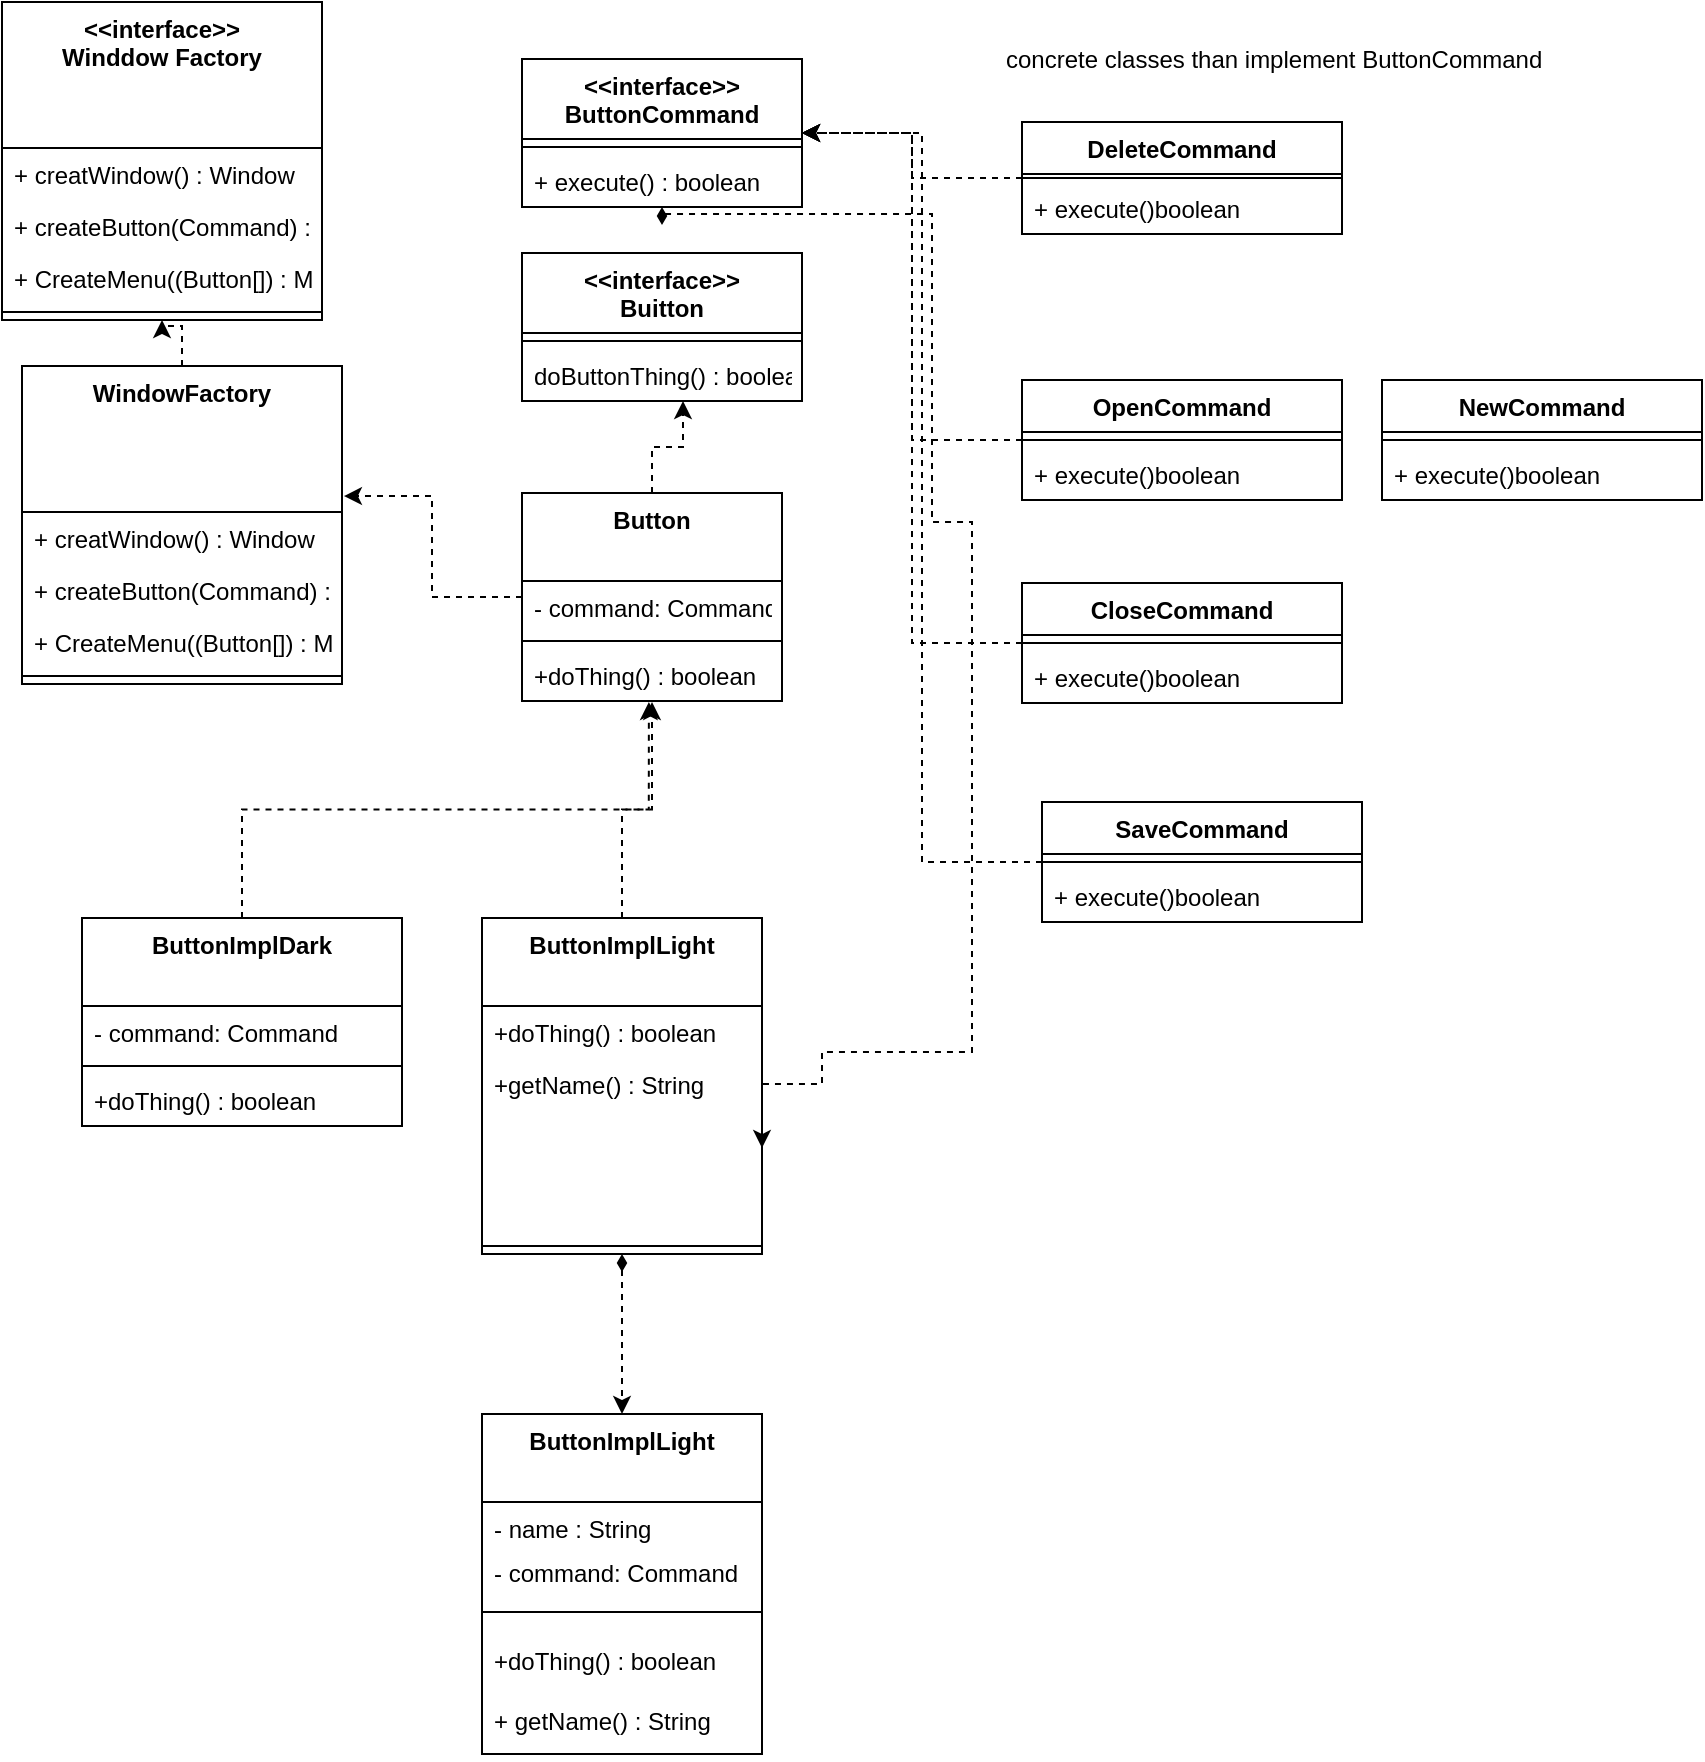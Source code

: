 <mxfile version="12.1.8" type="github" pages="1">
  <diagram id="RCSqsCl_UlnlOMIe7hOC" name="Page-1">
    <mxGraphModel dx="728" dy="740" grid="1" gridSize="10" guides="1" tooltips="1" connect="1" arrows="1" fold="1" page="1" pageScale="1" pageWidth="850" pageHeight="1100" math="0" shadow="0">
      <root>
        <mxCell id="0"/>
        <mxCell id="1" parent="0"/>
        <mxCell id="8Fv7Tn2c3ci1tTQjPgPF-1" value="&lt;&lt;interface&gt;&gt;&#xa;Buitton&#xa;" style="swimlane;fontStyle=1;align=center;verticalAlign=top;childLayout=stackLayout;horizontal=1;startSize=40;horizontalStack=0;resizeParent=1;resizeParentMax=0;resizeLast=0;collapsible=1;marginBottom=0;" vertex="1" parent="1">
          <mxGeometry x="260" y="165.5" width="140" height="74" as="geometry"/>
        </mxCell>
        <mxCell id="8Fv7Tn2c3ci1tTQjPgPF-3" value="" style="line;strokeWidth=1;fillColor=none;align=left;verticalAlign=middle;spacingTop=-1;spacingLeft=3;spacingRight=3;rotatable=0;labelPosition=right;points=[];portConstraint=eastwest;" vertex="1" parent="8Fv7Tn2c3ci1tTQjPgPF-1">
          <mxGeometry y="40" width="140" height="8" as="geometry"/>
        </mxCell>
        <mxCell id="8Fv7Tn2c3ci1tTQjPgPF-4" value="doButtonThing() : boolean" style="text;strokeColor=none;fillColor=none;align=left;verticalAlign=top;spacingLeft=4;spacingRight=4;overflow=hidden;rotatable=0;points=[[0,0.5],[1,0.5]];portConstraint=eastwest;" vertex="1" parent="8Fv7Tn2c3ci1tTQjPgPF-1">
          <mxGeometry y="48" width="140" height="26" as="geometry"/>
        </mxCell>
        <mxCell id="8Fv7Tn2c3ci1tTQjPgPF-24" style="edgeStyle=orthogonalEdgeStyle;rounded=0;orthogonalLoop=1;jettySize=auto;html=1;entryX=0.575;entryY=1;entryDx=0;entryDy=0;entryPerimeter=0;dashed=1;" edge="1" parent="1" source="8Fv7Tn2c3ci1tTQjPgPF-8" target="8Fv7Tn2c3ci1tTQjPgPF-4">
          <mxGeometry relative="1" as="geometry"/>
        </mxCell>
        <mxCell id="8Fv7Tn2c3ci1tTQjPgPF-75" style="edgeStyle=orthogonalEdgeStyle;rounded=0;orthogonalLoop=1;jettySize=auto;html=1;entryX=1.006;entryY=0.409;entryDx=0;entryDy=0;entryPerimeter=0;dashed=1;" edge="1" parent="1" source="8Fv7Tn2c3ci1tTQjPgPF-8" target="8Fv7Tn2c3ci1tTQjPgPF-44">
          <mxGeometry relative="1" as="geometry"/>
        </mxCell>
        <mxCell id="8Fv7Tn2c3ci1tTQjPgPF-8" value="Button" style="swimlane;fontStyle=1;align=center;verticalAlign=top;childLayout=stackLayout;horizontal=1;startSize=44;horizontalStack=0;resizeParent=1;resizeParentMax=0;resizeLast=0;collapsible=1;marginBottom=0;" vertex="1" parent="1">
          <mxGeometry x="260" y="285.5" width="130" height="104" as="geometry"/>
        </mxCell>
        <mxCell id="8Fv7Tn2c3ci1tTQjPgPF-9" value="- command: Command" style="text;strokeColor=none;fillColor=none;align=left;verticalAlign=top;spacingLeft=4;spacingRight=4;overflow=hidden;rotatable=0;points=[[0,0.5],[1,0.5]];portConstraint=eastwest;" vertex="1" parent="8Fv7Tn2c3ci1tTQjPgPF-8">
          <mxGeometry y="44" width="130" height="26" as="geometry"/>
        </mxCell>
        <mxCell id="8Fv7Tn2c3ci1tTQjPgPF-10" value="" style="line;strokeWidth=1;fillColor=none;align=left;verticalAlign=middle;spacingTop=-1;spacingLeft=3;spacingRight=3;rotatable=0;labelPosition=right;points=[];portConstraint=eastwest;" vertex="1" parent="8Fv7Tn2c3ci1tTQjPgPF-8">
          <mxGeometry y="70" width="130" height="8" as="geometry"/>
        </mxCell>
        <mxCell id="8Fv7Tn2c3ci1tTQjPgPF-11" value="+doThing() : boolean" style="text;strokeColor=none;fillColor=none;align=left;verticalAlign=top;spacingLeft=4;spacingRight=4;overflow=hidden;rotatable=0;points=[[0,0.5],[1,0.5]];portConstraint=eastwest;" vertex="1" parent="8Fv7Tn2c3ci1tTQjPgPF-8">
          <mxGeometry y="78" width="130" height="26" as="geometry"/>
        </mxCell>
        <mxCell id="8Fv7Tn2c3ci1tTQjPgPF-12" value="&lt;&lt;interface&gt;&gt;&#xa;Winddow Factory&#xa;" style="swimlane;fontStyle=1;align=center;verticalAlign=top;childLayout=stackLayout;horizontal=1;startSize=73;horizontalStack=0;resizeParent=1;resizeParentMax=0;resizeLast=0;collapsible=1;marginBottom=0;" vertex="1" parent="1">
          <mxGeometry y="40" width="160" height="159" as="geometry"/>
        </mxCell>
        <mxCell id="8Fv7Tn2c3ci1tTQjPgPF-13" value="+ creatWindow() : Window" style="text;strokeColor=none;fillColor=none;align=left;verticalAlign=top;spacingLeft=4;spacingRight=4;overflow=hidden;rotatable=0;points=[[0,0.5],[1,0.5]];portConstraint=eastwest;" vertex="1" parent="8Fv7Tn2c3ci1tTQjPgPF-12">
          <mxGeometry y="73" width="160" height="26" as="geometry"/>
        </mxCell>
        <mxCell id="8Fv7Tn2c3ci1tTQjPgPF-20" value="+ createButton(Command) : Button " style="text;strokeColor=none;fillColor=none;align=left;verticalAlign=top;spacingLeft=4;spacingRight=4;overflow=hidden;rotatable=0;points=[[0,0.5],[1,0.5]];portConstraint=eastwest;" vertex="1" parent="8Fv7Tn2c3ci1tTQjPgPF-12">
          <mxGeometry y="99" width="160" height="26" as="geometry"/>
        </mxCell>
        <mxCell id="8Fv7Tn2c3ci1tTQjPgPF-21" value="+ CreateMenu((Button[]) : Menu" style="text;strokeColor=none;fillColor=none;align=left;verticalAlign=top;spacingLeft=4;spacingRight=4;overflow=hidden;rotatable=0;points=[[0,0.5],[1,0.5]];portConstraint=eastwest;" vertex="1" parent="8Fv7Tn2c3ci1tTQjPgPF-12">
          <mxGeometry y="125" width="160" height="26" as="geometry"/>
        </mxCell>
        <mxCell id="8Fv7Tn2c3ci1tTQjPgPF-14" value="" style="line;strokeWidth=1;fillColor=none;align=left;verticalAlign=middle;spacingTop=-1;spacingLeft=3;spacingRight=3;rotatable=0;labelPosition=right;points=[];portConstraint=eastwest;" vertex="1" parent="8Fv7Tn2c3ci1tTQjPgPF-12">
          <mxGeometry y="151" width="160" height="8" as="geometry"/>
        </mxCell>
        <mxCell id="8Fv7Tn2c3ci1tTQjPgPF-67" style="edgeStyle=orthogonalEdgeStyle;rounded=0;orthogonalLoop=1;jettySize=auto;html=1;entryX=1;entryY=0.5;entryDx=0;entryDy=0;dashed=1;" edge="1" parent="1" source="8Fv7Tn2c3ci1tTQjPgPF-16" target="8Fv7Tn2c3ci1tTQjPgPF-54">
          <mxGeometry relative="1" as="geometry"/>
        </mxCell>
        <mxCell id="8Fv7Tn2c3ci1tTQjPgPF-16" value="DeleteCommand" style="swimlane;fontStyle=1;align=center;verticalAlign=top;childLayout=stackLayout;horizontal=1;startSize=26;horizontalStack=0;resizeParent=1;resizeParentMax=0;resizeLast=0;collapsible=1;marginBottom=0;" vertex="1" parent="1">
          <mxGeometry x="510" y="100" width="160" height="56" as="geometry"/>
        </mxCell>
        <mxCell id="8Fv7Tn2c3ci1tTQjPgPF-18" value="" style="line;strokeWidth=1;fillColor=none;align=left;verticalAlign=middle;spacingTop=-1;spacingLeft=3;spacingRight=3;rotatable=0;labelPosition=right;points=[];portConstraint=eastwest;" vertex="1" parent="8Fv7Tn2c3ci1tTQjPgPF-16">
          <mxGeometry y="26" width="160" height="4" as="geometry"/>
        </mxCell>
        <mxCell id="8Fv7Tn2c3ci1tTQjPgPF-19" value="+ execute()boolean" style="text;strokeColor=none;fillColor=none;align=left;verticalAlign=top;spacingLeft=4;spacingRight=4;overflow=hidden;rotatable=0;points=[[0,0.5],[1,0.5]];portConstraint=eastwest;" vertex="1" parent="8Fv7Tn2c3ci1tTQjPgPF-16">
          <mxGeometry y="30" width="160" height="26" as="geometry"/>
        </mxCell>
        <mxCell id="8Fv7Tn2c3ci1tTQjPgPF-66" style="edgeStyle=orthogonalEdgeStyle;rounded=0;orthogonalLoop=1;jettySize=auto;html=1;entryX=1;entryY=0.5;entryDx=0;entryDy=0;dashed=1;" edge="1" parent="1" source="8Fv7Tn2c3ci1tTQjPgPF-25" target="8Fv7Tn2c3ci1tTQjPgPF-54">
          <mxGeometry relative="1" as="geometry"/>
        </mxCell>
        <mxCell id="8Fv7Tn2c3ci1tTQjPgPF-25" value="OpenCommand" style="swimlane;fontStyle=1;align=center;verticalAlign=top;childLayout=stackLayout;horizontal=1;startSize=26;horizontalStack=0;resizeParent=1;resizeParentMax=0;resizeLast=0;collapsible=1;marginBottom=0;" vertex="1" parent="1">
          <mxGeometry x="510" y="229" width="160" height="60" as="geometry"/>
        </mxCell>
        <mxCell id="8Fv7Tn2c3ci1tTQjPgPF-26" value="" style="line;strokeWidth=1;fillColor=none;align=left;verticalAlign=middle;spacingTop=-1;spacingLeft=3;spacingRight=3;rotatable=0;labelPosition=right;points=[];portConstraint=eastwest;" vertex="1" parent="8Fv7Tn2c3ci1tTQjPgPF-25">
          <mxGeometry y="26" width="160" height="8" as="geometry"/>
        </mxCell>
        <mxCell id="8Fv7Tn2c3ci1tTQjPgPF-27" value="+ execute()boolean" style="text;strokeColor=none;fillColor=none;align=left;verticalAlign=top;spacingLeft=4;spacingRight=4;overflow=hidden;rotatable=0;points=[[0,0.5],[1,0.5]];portConstraint=eastwest;" vertex="1" parent="8Fv7Tn2c3ci1tTQjPgPF-25">
          <mxGeometry y="34" width="160" height="26" as="geometry"/>
        </mxCell>
        <mxCell id="8Fv7Tn2c3ci1tTQjPgPF-63" style="edgeStyle=orthogonalEdgeStyle;rounded=0;orthogonalLoop=1;jettySize=auto;html=1;entryX=1;entryY=0.5;entryDx=0;entryDy=0;dashed=1;" edge="1" parent="1" source="8Fv7Tn2c3ci1tTQjPgPF-28" target="8Fv7Tn2c3ci1tTQjPgPF-54">
          <mxGeometry relative="1" as="geometry"/>
        </mxCell>
        <mxCell id="8Fv7Tn2c3ci1tTQjPgPF-28" value="CloseCommand" style="swimlane;fontStyle=1;align=center;verticalAlign=top;childLayout=stackLayout;horizontal=1;startSize=26;horizontalStack=0;resizeParent=1;resizeParentMax=0;resizeLast=0;collapsible=1;marginBottom=0;" vertex="1" parent="1">
          <mxGeometry x="510" y="330.5" width="160" height="60" as="geometry"/>
        </mxCell>
        <mxCell id="8Fv7Tn2c3ci1tTQjPgPF-29" value="" style="line;strokeWidth=1;fillColor=none;align=left;verticalAlign=middle;spacingTop=-1;spacingLeft=3;spacingRight=3;rotatable=0;labelPosition=right;points=[];portConstraint=eastwest;" vertex="1" parent="8Fv7Tn2c3ci1tTQjPgPF-28">
          <mxGeometry y="26" width="160" height="8" as="geometry"/>
        </mxCell>
        <mxCell id="8Fv7Tn2c3ci1tTQjPgPF-30" value="+ execute()boolean" style="text;strokeColor=none;fillColor=none;align=left;verticalAlign=top;spacingLeft=4;spacingRight=4;overflow=hidden;rotatable=0;points=[[0,0.5],[1,0.5]];portConstraint=eastwest;" vertex="1" parent="8Fv7Tn2c3ci1tTQjPgPF-28">
          <mxGeometry y="34" width="160" height="26" as="geometry"/>
        </mxCell>
        <mxCell id="8Fv7Tn2c3ci1tTQjPgPF-64" style="edgeStyle=orthogonalEdgeStyle;rounded=0;orthogonalLoop=1;jettySize=auto;html=1;entryX=1;entryY=0.5;entryDx=0;entryDy=0;dashed=1;" edge="1" parent="1" source="8Fv7Tn2c3ci1tTQjPgPF-31" target="8Fv7Tn2c3ci1tTQjPgPF-54">
          <mxGeometry relative="1" as="geometry"/>
        </mxCell>
        <mxCell id="8Fv7Tn2c3ci1tTQjPgPF-31" value="SaveCommand" style="swimlane;fontStyle=1;align=center;verticalAlign=top;childLayout=stackLayout;horizontal=1;startSize=26;horizontalStack=0;resizeParent=1;resizeParentMax=0;resizeLast=0;collapsible=1;marginBottom=0;" vertex="1" parent="1">
          <mxGeometry x="520" y="440" width="160" height="60" as="geometry"/>
        </mxCell>
        <mxCell id="8Fv7Tn2c3ci1tTQjPgPF-32" value="" style="line;strokeWidth=1;fillColor=none;align=left;verticalAlign=middle;spacingTop=-1;spacingLeft=3;spacingRight=3;rotatable=0;labelPosition=right;points=[];portConstraint=eastwest;" vertex="1" parent="8Fv7Tn2c3ci1tTQjPgPF-31">
          <mxGeometry y="26" width="160" height="8" as="geometry"/>
        </mxCell>
        <mxCell id="8Fv7Tn2c3ci1tTQjPgPF-33" value="+ execute()boolean" style="text;strokeColor=none;fillColor=none;align=left;verticalAlign=top;spacingLeft=4;spacingRight=4;overflow=hidden;rotatable=0;points=[[0,0.5],[1,0.5]];portConstraint=eastwest;" vertex="1" parent="8Fv7Tn2c3ci1tTQjPgPF-31">
          <mxGeometry y="34" width="160" height="26" as="geometry"/>
        </mxCell>
        <mxCell id="8Fv7Tn2c3ci1tTQjPgPF-50" style="edgeStyle=orthogonalEdgeStyle;rounded=0;orthogonalLoop=1;jettySize=auto;html=1;entryX=0.5;entryY=1;entryDx=0;entryDy=0;dashed=1;" edge="1" parent="1" source="8Fv7Tn2c3ci1tTQjPgPF-44" target="8Fv7Tn2c3ci1tTQjPgPF-12">
          <mxGeometry relative="1" as="geometry"/>
        </mxCell>
        <mxCell id="8Fv7Tn2c3ci1tTQjPgPF-44" value="WindowFactory" style="swimlane;fontStyle=1;align=center;verticalAlign=top;childLayout=stackLayout;horizontal=1;startSize=73;horizontalStack=0;resizeParent=1;resizeParentMax=0;resizeLast=0;collapsible=1;marginBottom=0;" vertex="1" parent="1">
          <mxGeometry x="10" y="222" width="160" height="159" as="geometry"/>
        </mxCell>
        <mxCell id="8Fv7Tn2c3ci1tTQjPgPF-45" value="+ creatWindow() : Window" style="text;strokeColor=none;fillColor=none;align=left;verticalAlign=top;spacingLeft=4;spacingRight=4;overflow=hidden;rotatable=0;points=[[0,0.5],[1,0.5]];portConstraint=eastwest;" vertex="1" parent="8Fv7Tn2c3ci1tTQjPgPF-44">
          <mxGeometry y="73" width="160" height="26" as="geometry"/>
        </mxCell>
        <mxCell id="8Fv7Tn2c3ci1tTQjPgPF-46" value="+ createButton(Command) : Button " style="text;strokeColor=none;fillColor=none;align=left;verticalAlign=top;spacingLeft=4;spacingRight=4;overflow=hidden;rotatable=0;points=[[0,0.5],[1,0.5]];portConstraint=eastwest;" vertex="1" parent="8Fv7Tn2c3ci1tTQjPgPF-44">
          <mxGeometry y="99" width="160" height="26" as="geometry"/>
        </mxCell>
        <mxCell id="8Fv7Tn2c3ci1tTQjPgPF-47" value="+ CreateMenu((Button[]) : Menu" style="text;strokeColor=none;fillColor=none;align=left;verticalAlign=top;spacingLeft=4;spacingRight=4;overflow=hidden;rotatable=0;points=[[0,0.5],[1,0.5]];portConstraint=eastwest;" vertex="1" parent="8Fv7Tn2c3ci1tTQjPgPF-44">
          <mxGeometry y="125" width="160" height="26" as="geometry"/>
        </mxCell>
        <mxCell id="8Fv7Tn2c3ci1tTQjPgPF-48" value="" style="line;strokeWidth=1;fillColor=none;align=left;verticalAlign=middle;spacingTop=-1;spacingLeft=3;spacingRight=3;rotatable=0;labelPosition=right;points=[];portConstraint=eastwest;" vertex="1" parent="8Fv7Tn2c3ci1tTQjPgPF-44">
          <mxGeometry y="151" width="160" height="8" as="geometry"/>
        </mxCell>
        <mxCell id="8Fv7Tn2c3ci1tTQjPgPF-51" value="NewCommand" style="swimlane;fontStyle=1;align=center;verticalAlign=top;childLayout=stackLayout;horizontal=1;startSize=26;horizontalStack=0;resizeParent=1;resizeParentMax=0;resizeLast=0;collapsible=1;marginBottom=0;" vertex="1" parent="1">
          <mxGeometry x="690" y="229" width="160" height="60" as="geometry"/>
        </mxCell>
        <mxCell id="8Fv7Tn2c3ci1tTQjPgPF-52" value="" style="line;strokeWidth=1;fillColor=none;align=left;verticalAlign=middle;spacingTop=-1;spacingLeft=3;spacingRight=3;rotatable=0;labelPosition=right;points=[];portConstraint=eastwest;" vertex="1" parent="8Fv7Tn2c3ci1tTQjPgPF-51">
          <mxGeometry y="26" width="160" height="8" as="geometry"/>
        </mxCell>
        <mxCell id="8Fv7Tn2c3ci1tTQjPgPF-53" value="+ execute()boolean" style="text;strokeColor=none;fillColor=none;align=left;verticalAlign=top;spacingLeft=4;spacingRight=4;overflow=hidden;rotatable=0;points=[[0,0.5],[1,0.5]];portConstraint=eastwest;" vertex="1" parent="8Fv7Tn2c3ci1tTQjPgPF-51">
          <mxGeometry y="34" width="160" height="26" as="geometry"/>
        </mxCell>
        <mxCell id="8Fv7Tn2c3ci1tTQjPgPF-74" style="edgeStyle=orthogonalEdgeStyle;rounded=0;orthogonalLoop=1;jettySize=auto;html=1;entryX=1;entryY=0.5;entryDx=0;entryDy=0;dashed=1;startArrow=diamondThin;startFill=1;" edge="1" parent="1" source="8Fv7Tn2c3ci1tTQjPgPF-54" target="8Fv7Tn2c3ci1tTQjPgPF-60">
          <mxGeometry relative="1" as="geometry">
            <Array as="points">
              <mxPoint x="465" y="146"/>
              <mxPoint x="465" y="300"/>
              <mxPoint x="485" y="300"/>
              <mxPoint x="485" y="565"/>
              <mxPoint x="410" y="565"/>
              <mxPoint x="410" y="581"/>
            </Array>
          </mxGeometry>
        </mxCell>
        <mxCell id="8Fv7Tn2c3ci1tTQjPgPF-54" value="&lt;&lt;interface&gt;&gt;&#xa;ButtonCommand" style="swimlane;fontStyle=1;align=center;verticalAlign=top;childLayout=stackLayout;horizontal=1;startSize=40;horizontalStack=0;resizeParent=1;resizeParentMax=0;resizeLast=0;collapsible=1;marginBottom=0;" vertex="1" parent="1">
          <mxGeometry x="260" y="68.5" width="140" height="74" as="geometry"/>
        </mxCell>
        <mxCell id="8Fv7Tn2c3ci1tTQjPgPF-55" value="" style="line;strokeWidth=1;fillColor=none;align=left;verticalAlign=middle;spacingTop=-1;spacingLeft=3;spacingRight=3;rotatable=0;labelPosition=right;points=[];portConstraint=eastwest;" vertex="1" parent="8Fv7Tn2c3ci1tTQjPgPF-54">
          <mxGeometry y="40" width="140" height="8" as="geometry"/>
        </mxCell>
        <mxCell id="8Fv7Tn2c3ci1tTQjPgPF-56" value="+ execute() : boolean" style="text;strokeColor=none;fillColor=none;align=left;verticalAlign=top;spacingLeft=4;spacingRight=4;overflow=hidden;rotatable=0;points=[[0,0.5],[1,0.5]];portConstraint=eastwest;" vertex="1" parent="8Fv7Tn2c3ci1tTQjPgPF-54">
          <mxGeometry y="48" width="140" height="26" as="geometry"/>
        </mxCell>
        <mxCell id="8Fv7Tn2c3ci1tTQjPgPF-73" style="edgeStyle=orthogonalEdgeStyle;rounded=0;orthogonalLoop=1;jettySize=auto;html=1;entryX=0.488;entryY=1.019;entryDx=0;entryDy=0;entryPerimeter=0;dashed=1;" edge="1" parent="1" source="8Fv7Tn2c3ci1tTQjPgPF-59" target="8Fv7Tn2c3ci1tTQjPgPF-11">
          <mxGeometry relative="1" as="geometry">
            <mxPoint x="320" y="490" as="sourcePoint"/>
          </mxGeometry>
        </mxCell>
        <mxCell id="8Fv7Tn2c3ci1tTQjPgPF-82" value="" style="edgeStyle=orthogonalEdgeStyle;rounded=0;orthogonalLoop=1;jettySize=auto;html=1;dashed=1;startArrow=diamondThin;startFill=1;" edge="1" parent="1" source="8Fv7Tn2c3ci1tTQjPgPF-59" target="8Fv7Tn2c3ci1tTQjPgPF-78">
          <mxGeometry relative="1" as="geometry"/>
        </mxCell>
        <mxCell id="8Fv7Tn2c3ci1tTQjPgPF-59" value="ButtonImplLight" style="swimlane;fontStyle=1;align=center;verticalAlign=top;childLayout=stackLayout;horizontal=1;startSize=44;horizontalStack=0;resizeParent=1;resizeParentMax=0;resizeLast=0;collapsible=1;marginBottom=0;" vertex="1" parent="1">
          <mxGeometry x="240" y="498" width="140" height="168" as="geometry"/>
        </mxCell>
        <mxCell id="8Fv7Tn2c3ci1tTQjPgPF-62" value="+doThing() : boolean" style="text;strokeColor=none;fillColor=none;align=left;verticalAlign=top;spacingLeft=4;spacingRight=4;overflow=hidden;rotatable=0;points=[[0,0.5],[1,0.5]];portConstraint=eastwest;" vertex="1" parent="8Fv7Tn2c3ci1tTQjPgPF-59">
          <mxGeometry y="44" width="140" height="26" as="geometry"/>
        </mxCell>
        <mxCell id="8Fv7Tn2c3ci1tTQjPgPF-60" value="+getName() : String" style="text;strokeColor=none;fillColor=none;align=left;verticalAlign=top;spacingLeft=4;spacingRight=4;overflow=hidden;rotatable=0;points=[[0,0.5],[1,0.5]];portConstraint=eastwest;" vertex="1" parent="8Fv7Tn2c3ci1tTQjPgPF-59">
          <mxGeometry y="70" width="140" height="90" as="geometry"/>
        </mxCell>
        <mxCell id="8Fv7Tn2c3ci1tTQjPgPF-61" value="" style="line;strokeWidth=1;fillColor=none;align=left;verticalAlign=middle;spacingTop=-1;spacingLeft=3;spacingRight=3;rotatable=0;labelPosition=right;points=[];portConstraint=eastwest;" vertex="1" parent="8Fv7Tn2c3ci1tTQjPgPF-59">
          <mxGeometry y="160" width="140" height="8" as="geometry"/>
        </mxCell>
        <mxCell id="8Fv7Tn2c3ci1tTQjPgPF-78" value="ButtonImplLight" style="swimlane;fontStyle=1;align=center;verticalAlign=top;childLayout=stackLayout;horizontal=1;startSize=44;horizontalStack=0;resizeParent=1;resizeParentMax=0;resizeLast=0;collapsible=1;marginBottom=0;" vertex="1" parent="1">
          <mxGeometry x="240" y="746" width="140" height="170" as="geometry"/>
        </mxCell>
        <mxCell id="8Fv7Tn2c3ci1tTQjPgPF-87" value="- name : String" style="text;strokeColor=none;fillColor=none;align=left;verticalAlign=top;spacingLeft=4;spacingRight=4;overflow=hidden;rotatable=0;points=[[0,0.5],[1,0.5]];portConstraint=eastwest;" vertex="1" parent="8Fv7Tn2c3ci1tTQjPgPF-78">
          <mxGeometry y="44" width="140" height="22" as="geometry"/>
        </mxCell>
        <mxCell id="8Fv7Tn2c3ci1tTQjPgPF-88" value="- command: Command" style="text;strokeColor=none;fillColor=none;align=left;verticalAlign=top;spacingLeft=4;spacingRight=4;overflow=hidden;rotatable=0;points=[[0,0.5],[1,0.5]];portConstraint=eastwest;" vertex="1" parent="8Fv7Tn2c3ci1tTQjPgPF-78">
          <mxGeometry y="66" width="140" height="22" as="geometry"/>
        </mxCell>
        <mxCell id="8Fv7Tn2c3ci1tTQjPgPF-81" value="" style="line;strokeWidth=1;fillColor=none;align=left;verticalAlign=middle;spacingTop=-1;spacingLeft=3;spacingRight=3;rotatable=0;labelPosition=right;points=[];portConstraint=eastwest;" vertex="1" parent="8Fv7Tn2c3ci1tTQjPgPF-78">
          <mxGeometry y="88" width="140" height="22" as="geometry"/>
        </mxCell>
        <mxCell id="8Fv7Tn2c3ci1tTQjPgPF-83" value="+doThing() : boolean" style="text;strokeColor=none;fillColor=none;align=left;verticalAlign=top;spacingLeft=4;spacingRight=4;overflow=hidden;rotatable=0;points=[[0,0.5],[1,0.5]];portConstraint=eastwest;" vertex="1" parent="8Fv7Tn2c3ci1tTQjPgPF-78">
          <mxGeometry y="110" width="140" height="30" as="geometry"/>
        </mxCell>
        <mxCell id="8Fv7Tn2c3ci1tTQjPgPF-89" value="+ getName() : String" style="text;strokeColor=none;fillColor=none;align=left;verticalAlign=top;spacingLeft=4;spacingRight=4;overflow=hidden;rotatable=0;points=[[0,0.5],[1,0.5]];portConstraint=eastwest;" vertex="1" parent="8Fv7Tn2c3ci1tTQjPgPF-78">
          <mxGeometry y="140" width="140" height="30" as="geometry"/>
        </mxCell>
        <mxCell id="8Fv7Tn2c3ci1tTQjPgPF-72" style="edgeStyle=orthogonalEdgeStyle;rounded=0;orthogonalLoop=1;jettySize=auto;html=1;entryX=0.5;entryY=1.019;entryDx=0;entryDy=0;entryPerimeter=0;dashed=1;" edge="1" parent="1" source="8Fv7Tn2c3ci1tTQjPgPF-68" target="8Fv7Tn2c3ci1tTQjPgPF-11">
          <mxGeometry relative="1" as="geometry"/>
        </mxCell>
        <mxCell id="8Fv7Tn2c3ci1tTQjPgPF-68" value="ButtonImplDark" style="swimlane;fontStyle=1;align=center;verticalAlign=top;childLayout=stackLayout;horizontal=1;startSize=44;horizontalStack=0;resizeParent=1;resizeParentMax=0;resizeLast=0;collapsible=1;marginBottom=0;" vertex="1" parent="1">
          <mxGeometry x="40" y="498" width="160" height="104" as="geometry"/>
        </mxCell>
        <mxCell id="8Fv7Tn2c3ci1tTQjPgPF-69" value="- command: Command" style="text;strokeColor=none;fillColor=none;align=left;verticalAlign=top;spacingLeft=4;spacingRight=4;overflow=hidden;rotatable=0;points=[[0,0.5],[1,0.5]];portConstraint=eastwest;" vertex="1" parent="8Fv7Tn2c3ci1tTQjPgPF-68">
          <mxGeometry y="44" width="160" height="26" as="geometry"/>
        </mxCell>
        <mxCell id="8Fv7Tn2c3ci1tTQjPgPF-70" value="" style="line;strokeWidth=1;fillColor=none;align=left;verticalAlign=middle;spacingTop=-1;spacingLeft=3;spacingRight=3;rotatable=0;labelPosition=right;points=[];portConstraint=eastwest;" vertex="1" parent="8Fv7Tn2c3ci1tTQjPgPF-68">
          <mxGeometry y="70" width="160" height="8" as="geometry"/>
        </mxCell>
        <mxCell id="8Fv7Tn2c3ci1tTQjPgPF-71" value="+doThing() : boolean" style="text;strokeColor=none;fillColor=none;align=left;verticalAlign=top;spacingLeft=4;spacingRight=4;overflow=hidden;rotatable=0;points=[[0,0.5],[1,0.5]];portConstraint=eastwest;" vertex="1" parent="8Fv7Tn2c3ci1tTQjPgPF-68">
          <mxGeometry y="78" width="160" height="26" as="geometry"/>
        </mxCell>
        <mxCell id="8Fv7Tn2c3ci1tTQjPgPF-77" value="concrete classes than implement ButtonCommand" style="text;html=1;resizable=0;points=[];autosize=1;align=left;verticalAlign=top;spacingTop=-4;" vertex="1" parent="1">
          <mxGeometry x="500" y="58.5" width="280" height="20" as="geometry"/>
        </mxCell>
      </root>
    </mxGraphModel>
  </diagram>
</mxfile>
